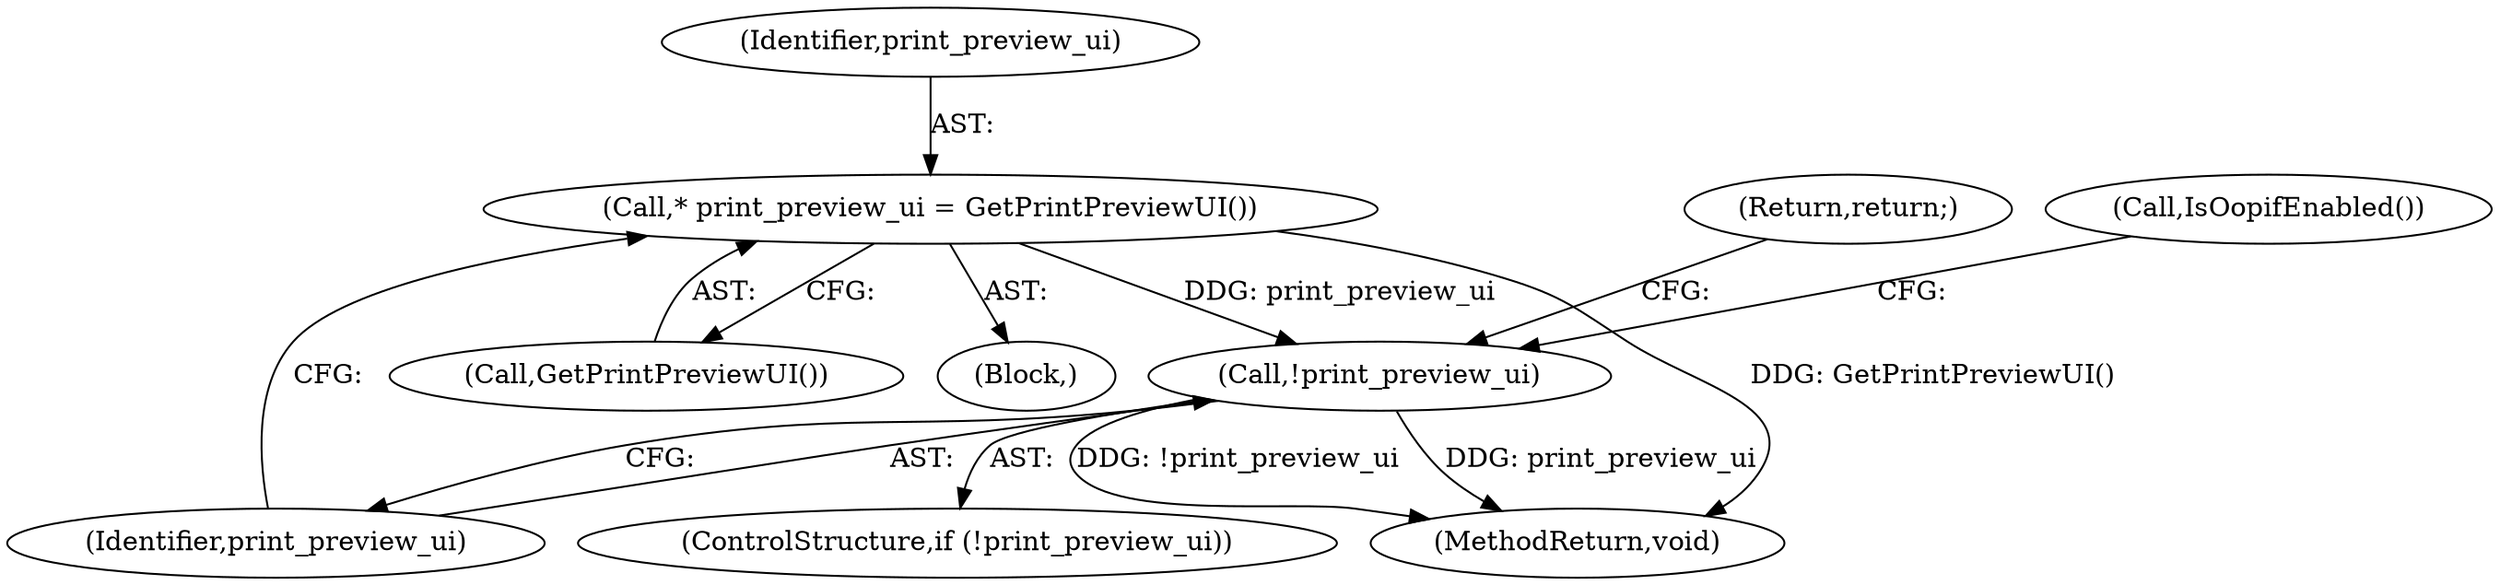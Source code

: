 digraph "0_Chrome_9c391ac04f9ac478c8b0e43b359c2b43a6c892ab_2@pointer" {
"1000117" [label="(Call,* print_preview_ui = GetPrintPreviewUI())"];
"1000121" [label="(Call,!print_preview_ui)"];
"1000120" [label="(ControlStructure,if (!print_preview_ui))"];
"1000123" [label="(Return,return;)"];
"1000119" [label="(Call,GetPrintPreviewUI())"];
"1000122" [label="(Identifier,print_preview_ui)"];
"1000117" [label="(Call,* print_preview_ui = GetPrintPreviewUI())"];
"1000169" [label="(MethodReturn,void)"];
"1000121" [label="(Call,!print_preview_ui)"];
"1000102" [label="(Block,)"];
"1000118" [label="(Identifier,print_preview_ui)"];
"1000126" [label="(Call,IsOopifEnabled())"];
"1000117" -> "1000102"  [label="AST: "];
"1000117" -> "1000119"  [label="CFG: "];
"1000118" -> "1000117"  [label="AST: "];
"1000119" -> "1000117"  [label="AST: "];
"1000122" -> "1000117"  [label="CFG: "];
"1000117" -> "1000169"  [label="DDG: GetPrintPreviewUI()"];
"1000117" -> "1000121"  [label="DDG: print_preview_ui"];
"1000121" -> "1000120"  [label="AST: "];
"1000121" -> "1000122"  [label="CFG: "];
"1000122" -> "1000121"  [label="AST: "];
"1000123" -> "1000121"  [label="CFG: "];
"1000126" -> "1000121"  [label="CFG: "];
"1000121" -> "1000169"  [label="DDG: !print_preview_ui"];
"1000121" -> "1000169"  [label="DDG: print_preview_ui"];
}
